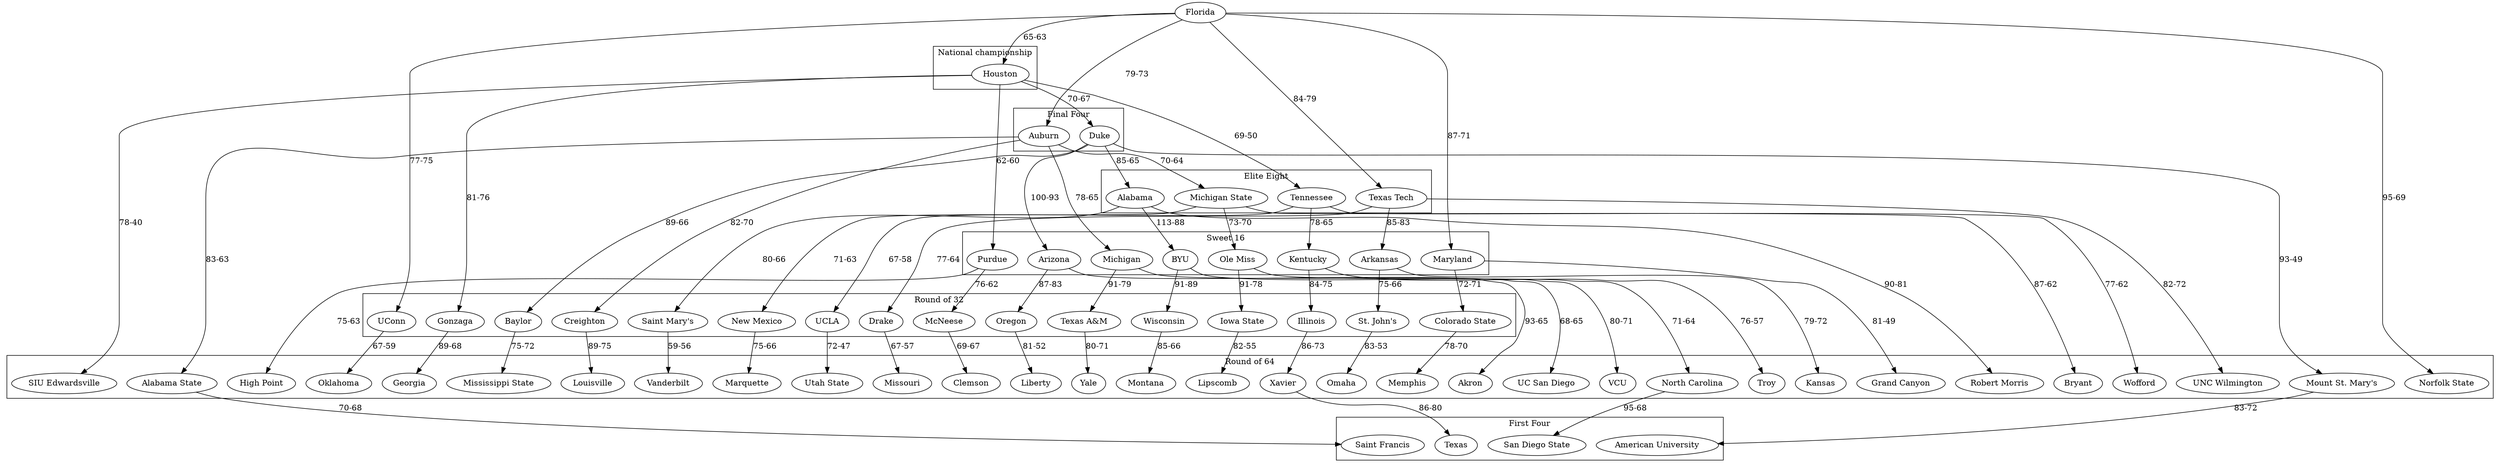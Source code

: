 digraph G {

       "Florida" -> "Houston" [label="65-63"]
   subgraph cluster_national_championship {
       label = "National championship"
       {rank = same; "Houston"; }
   }
       "Alabama State" -> "Saint Francis" [label="70-68"]
       "North Carolina" -> "San Diego State" [label="95-68"]
   subgraph cluster_first_four {
       label = "First Four"
       {rank = same; "Saint Francis"; "San Diego State"; }
   }
       "Mount St. Mary's" -> "American University" [label="83-72"]
       "Xavier" -> "Texas" [label="86-80"]
   subgraph cluster_first_four {
       label = "First Four"
       {rank = same; "American University"; "Texas"; }
   }
       "Creighton" -> "Louisville" [label="89-75"]
       "Purdue" -> "High Point" [label="75-63"]
       "Wisconsin" -> "Montana" [label="85-66"]
       "Houston" -> "SIU Edwardsville" [label="78-40"]
       "Auburn" -> "Alabama State" [label="83-63"]
       "McNeese" -> "Clemson" [label="69-67"]
       "BYU" -> "VCU" [label="80-71"]
       "Gonzaga" -> "Georgia" [label="89-68"]
       "Tennessee" -> "Wofford" [label="77-62"]
       "Arkansas" -> "Kansas" [label="79-72"]
       "Texas A&M" -> "Yale" [label="80-71"]
       "Drake" -> "Missouri" [label="67-57"]
       "UCLA" -> "Utah State" [label="72-47"]
       "St. John's" -> "Omaha" [label="83-53"]
       "Michigan" -> "UC San Diego" [label="68-65"]
       "Texas Tech" -> "UNC Wilmington" [label="82-72"]
   subgraph cluster_round_of_64 {
       label = "Round of 64"
       {rank = same; "Louisville"; "High Point"; "Montana"; "SIU Edwardsville"; "Alabama State"; "Clemson"; "VCU"; "Georgia"; "Wofford"; "Kansas"; "Yale"; "Missouri"; "Utah State"; "Omaha"; "UC San Diego"; "UNC Wilmington";}
   }
       "Baylor" -> "Mississippi State" [label="75-72"]
       "Alabama" -> "Robert Morris" [label="90-81"]
       "Iowa State" -> "Lipscomb" [label="82-55"]
       "Colorado State" -> "Memphis" [label="78-70"]
       "Duke" -> "Mount St. Mary's" [label="93-49"]
       "Saint Mary's" -> "Vanderbilt" [label="59-56"]
       "Ole Miss" -> "North Carolina" [label="71-64"]
       "Maryland" -> "Grand Canyon" [label="81-49"]
       "Florida" -> "Norfolk State" [label="95-69"]
       "Kentucky" -> "Troy" [label="76-57"]
       "New Mexico" -> "Marquette" [label="75-66"]
       "Arizona" -> "Akron" [label="93-65"]
       "UConn" -> "Oklahoma" [label="67-59"]
       "Illinois" -> "Xavier" [label="86-73"]
       "Michigan State" -> "Bryant" [label="87-62"]
       "Oregon" -> "Liberty" [label="81-52"]
   subgraph cluster_round_of_64 {
       label = "Round of 64"
       {rank = same; "Mississippi State"; "Robert Morris"; "Lipscomb"; "Memphis"; "Mount St. Mary's"; "Vanderbilt"; "North Carolina"; "Grand Canyon"; "Norfolk State"; "Troy"; "Marquette"; "Akron"; "Oklahoma"; "Xavier"; "Bryant"; "Liberty";}
   }
       "Purdue" -> "McNeese" [label="76-62"]
       "Arkansas" -> "St. John's" [label="75-66"]
       "Michigan" -> "Texas A&M" [label="91-79"]
       "Texas Tech" -> "Drake" [label="77-64"]
       "Auburn" -> "Creighton" [label="82-70"]
       "BYU" -> "Wisconsin" [label="91-89"]
       "Houston" -> "Gonzaga" [label="81-76"]
       "Tennessee" -> "UCLA" [label="67-58"]
   subgraph cluster_round_of_32 {
       label = "Round of 32"
       {rank = same; "McNeese"; "St. John's"; "Texas A&M"; "Drake"; "Creighton"; "Wisconsin"; "Gonzaga"; "UCLA";}
   }
       "Florida" -> "UConn" [label="77-75"]
       "Duke" -> "Baylor" [label="89-66"]
       "Kentucky" -> "Illinois" [label="84-75"]
       "Alabama" -> "Saint Mary's" [label="80-66"]
       "Maryland" -> "Colorado State" [label="72-71"]
       "Ole Miss" -> "Iowa State" [label="91-78"]
       "Michigan State" -> "New Mexico" [label="71-63"]
       "Arizona" -> "Oregon" [label="87-83"]
   subgraph cluster_round_of_32 {
       label = "Round of 32"
       {rank = same; "UConn"; "Baylor"; "Illinois"; "Saint Mary's"; "Colorado State"; "Iowa State"; "New Mexico"; "Oregon";}
   }
       "Alabama" -> "BYU" [label="113-88"]
       "Florida" -> "Maryland" [label="87-71"]
       "Duke" -> "Arizona" [label="100-93"]
       "Texas Tech" -> "Arkansas" [label="85-83"]
   subgraph cluster_sweet_16 {
       label = "Sweet 16"
       {rank = same; "BYU"; "Maryland"; "Arizona"; "Arkansas";}
   }
       "Michigan State" -> "Ole Miss" [label="73-70"]
       "Tennessee" -> "Kentucky" [label="78-65"]
       "Auburn" -> "Michigan" [label="78-65"]
       "Houston" -> "Purdue" [label="62-60"]
   subgraph cluster_sweet_16 {
       label = "Sweet 16"
       {rank = same; "Ole Miss"; "Kentucky"; "Michigan"; "Purdue";}
   }
       "Florida" -> "Texas Tech" [label="84-79"]
       "Duke" -> "Alabama" [label="85-65"]
   subgraph cluster_elite_eight {
       label = "Elite Eight"
       {rank = same; "Texas Tech"; "Alabama"; }
   }
       "Houston" -> "Tennessee" [label="69-50"]
       "Auburn" -> "Michigan State" [label="70-64"]
   subgraph cluster_elite_eight {
       label = "Elite Eight"
       {rank = same; "Tennessee"; "Michigan State"; }
   }
       "Florida" -> "Auburn" [label="79-73"]
       "Houston" -> "Duke" [label="70-67"]
   subgraph cluster_final_four {
       label = "Final Four"
       {rank = same; "Auburn"; "Duke";}
   }
}
